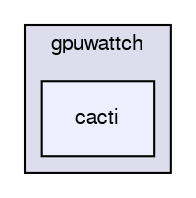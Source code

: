 digraph G {
  bgcolor=transparent;
  compound=true
  node [ fontsize="10", fontname="FreeSans"];
  edge [ labelfontsize="10", labelfontname="FreeSans"];
  subgraph clusterdir_e4ac30e7c77047a48208b8444737dc6a {
    graph [ bgcolor="#ddddee", pencolor="black", label="gpuwattch" fontname="FreeSans", fontsize="10", URL="dir_e4ac30e7c77047a48208b8444737dc6a.html"]
  dir_9c4b365597bf32c8652137a0e3833a05 [shape=box, label="cacti", style="filled", fillcolor="#eeeeff", pencolor="black", URL="dir_9c4b365597bf32c8652137a0e3833a05.html"];
  }
}
